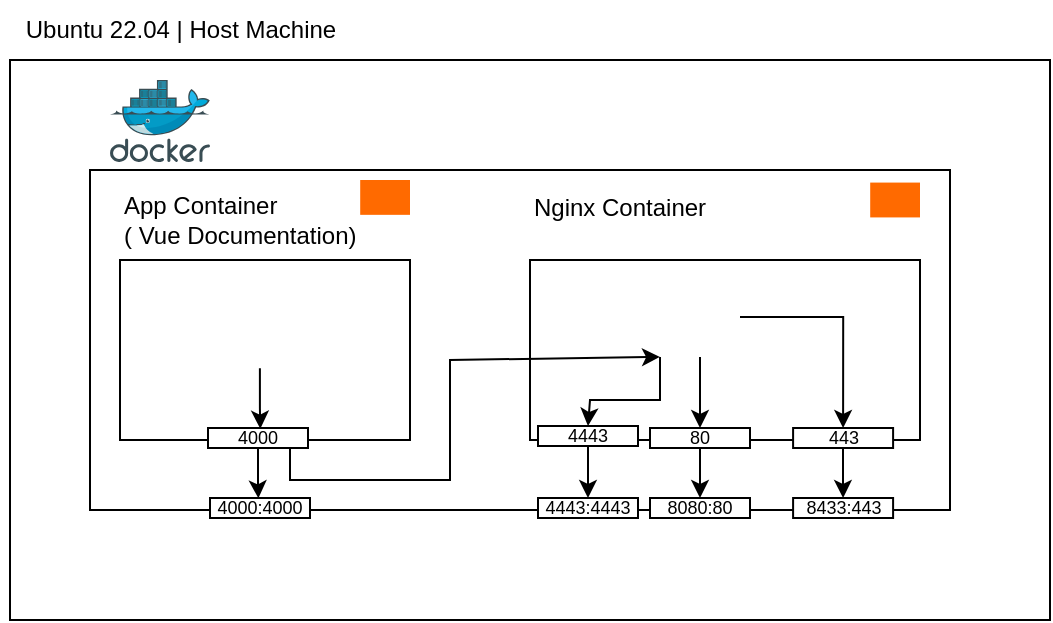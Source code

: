 <mxfile version="26.0.16">
  <diagram name="Page-1" id="AhKSV_VBqH07JjSDba5l">
    <mxGraphModel dx="723" dy="539" grid="1" gridSize="10" guides="1" tooltips="1" connect="1" arrows="1" fold="1" page="1" pageScale="1" pageWidth="850" pageHeight="1100" math="0" shadow="0">
      <root>
        <mxCell id="0" />
        <mxCell id="1" parent="0" />
        <mxCell id="aTj40c5RbdxF0I7_de1t-1" value="" style="rounded=0;whiteSpace=wrap;html=1;" vertex="1" parent="1">
          <mxGeometry x="150" y="210" width="520" height="280" as="geometry" />
        </mxCell>
        <mxCell id="aTj40c5RbdxF0I7_de1t-2" value="Ubuntu 22.04 | Host Machine" style="text;html=1;align=center;verticalAlign=middle;resizable=0;points=[];autosize=1;strokeColor=none;fillColor=none;" vertex="1" parent="1">
          <mxGeometry x="145" y="180" width="180" height="30" as="geometry" />
        </mxCell>
        <mxCell id="aTj40c5RbdxF0I7_de1t-3" value="" style="rounded=0;whiteSpace=wrap;html=1;" vertex="1" parent="1">
          <mxGeometry x="190" y="265" width="430" height="170" as="geometry" />
        </mxCell>
        <mxCell id="aTj40c5RbdxF0I7_de1t-4" value="" style="image;sketch=0;aspect=fixed;html=1;points=[];align=center;fontSize=12;image=img/lib/mscae/Docker.svg;" vertex="1" parent="1">
          <mxGeometry x="200" y="220" width="50" height="41" as="geometry" />
        </mxCell>
        <mxCell id="aTj40c5RbdxF0I7_de1t-12" value="" style="points=[];aspect=fixed;html=1;align=center;shadow=0;dashed=0;fillColor=#FF6A00;strokeColor=none;shape=mxgraph.alibaba_cloud.eci_elastic_container_instance;" vertex="1" parent="1">
          <mxGeometry x="580.1" y="271.29" width="24.9" height="17.42" as="geometry" />
        </mxCell>
        <mxCell id="aTj40c5RbdxF0I7_de1t-14" value="" style="rounded=0;whiteSpace=wrap;html=1;" vertex="1" parent="1">
          <mxGeometry x="205" y="310" width="145" height="90" as="geometry" />
        </mxCell>
        <mxCell id="aTj40c5RbdxF0I7_de1t-21" value="&lt;div align=&quot;left&quot;&gt;App Container&lt;/div&gt;&lt;div align=&quot;left&quot;&gt;( Vue Documentation)&lt;/div&gt;" style="text;html=1;align=left;verticalAlign=middle;resizable=0;points=[];autosize=1;strokeColor=none;fillColor=none;" vertex="1" parent="1">
          <mxGeometry x="205" y="270" width="140" height="40" as="geometry" />
        </mxCell>
        <mxCell id="aTj40c5RbdxF0I7_de1t-16" value="" style="points=[];aspect=fixed;html=1;align=center;shadow=0;dashed=0;fillColor=#FF6A00;strokeColor=none;shape=mxgraph.alibaba_cloud.eci_elastic_container_instance;" vertex="1" parent="1">
          <mxGeometry x="325.1" y="270" width="24.9" height="17.42" as="geometry" />
        </mxCell>
        <mxCell id="aTj40c5RbdxF0I7_de1t-22" value="" style="rounded=0;whiteSpace=wrap;html=1;" vertex="1" parent="1">
          <mxGeometry x="410" y="310" width="195" height="90" as="geometry" />
        </mxCell>
        <mxCell id="aTj40c5RbdxF0I7_de1t-23" value="&lt;div align=&quot;left&quot;&gt;Nginx Container&lt;/div&gt;&lt;div align=&quot;left&quot;&gt;&lt;br&gt;&lt;/div&gt;" style="text;html=1;align=left;verticalAlign=middle;resizable=0;points=[];autosize=1;strokeColor=none;fillColor=none;" vertex="1" parent="1">
          <mxGeometry x="410" y="271.29" width="110" height="40" as="geometry" />
        </mxCell>
        <mxCell id="aTj40c5RbdxF0I7_de1t-37" value="4000:4000" style="rounded=0;whiteSpace=wrap;html=1;fontSize=9;" vertex="1" parent="1">
          <mxGeometry x="250" y="429" width="50" height="10" as="geometry" />
        </mxCell>
        <mxCell id="aTj40c5RbdxF0I7_de1t-40" value="" style="edgeStyle=orthogonalEdgeStyle;rounded=0;orthogonalLoop=1;jettySize=auto;html=1;entryX=0.484;entryY=0.016;entryDx=0;entryDy=0;entryPerimeter=0;" edge="1" parent="1" source="aTj40c5RbdxF0I7_de1t-38" target="aTj40c5RbdxF0I7_de1t-37">
          <mxGeometry relative="1" as="geometry" />
        </mxCell>
        <mxCell id="aTj40c5RbdxF0I7_de1t-38" value="4000" style="rounded=0;whiteSpace=wrap;html=1;fontSize=9;" vertex="1" parent="1">
          <mxGeometry x="249" y="394" width="50" height="10" as="geometry" />
        </mxCell>
        <mxCell id="aTj40c5RbdxF0I7_de1t-39" value="80" style="rounded=0;whiteSpace=wrap;html=1;fontSize=9;" vertex="1" parent="1">
          <mxGeometry x="470" y="394" width="50" height="10" as="geometry" />
        </mxCell>
        <mxCell id="aTj40c5RbdxF0I7_de1t-41" value="443" style="rounded=0;whiteSpace=wrap;html=1;fontSize=9;" vertex="1" parent="1">
          <mxGeometry x="541.55" y="394" width="50" height="10" as="geometry" />
        </mxCell>
        <mxCell id="aTj40c5RbdxF0I7_de1t-44" value="8080:80" style="rounded=0;whiteSpace=wrap;html=1;fontSize=9;" vertex="1" parent="1">
          <mxGeometry x="470" y="429" width="50" height="10" as="geometry" />
        </mxCell>
        <mxCell id="aTj40c5RbdxF0I7_de1t-45" value="8433:443" style="rounded=0;whiteSpace=wrap;html=1;fontSize=9;" vertex="1" parent="1">
          <mxGeometry x="541.55" y="429" width="50" height="10" as="geometry" />
        </mxCell>
        <mxCell id="aTj40c5RbdxF0I7_de1t-46" value="" style="edgeStyle=orthogonalEdgeStyle;rounded=0;orthogonalLoop=1;jettySize=auto;html=1;" edge="1" parent="1" source="aTj40c5RbdxF0I7_de1t-39" target="aTj40c5RbdxF0I7_de1t-44">
          <mxGeometry relative="1" as="geometry">
            <mxPoint x="284" y="414" as="sourcePoint" />
            <mxPoint x="285" y="443" as="targetPoint" />
          </mxGeometry>
        </mxCell>
        <mxCell id="aTj40c5RbdxF0I7_de1t-47" value="" style="edgeStyle=orthogonalEdgeStyle;rounded=0;orthogonalLoop=1;jettySize=auto;html=1;entryX=0.5;entryY=0;entryDx=0;entryDy=0;" edge="1" parent="1" source="aTj40c5RbdxF0I7_de1t-41" target="aTj40c5RbdxF0I7_de1t-45">
          <mxGeometry relative="1" as="geometry">
            <mxPoint x="505" y="414" as="sourcePoint" />
            <mxPoint x="505" y="439" as="targetPoint" />
          </mxGeometry>
        </mxCell>
        <mxCell id="aTj40c5RbdxF0I7_de1t-59" value="" style="edgeStyle=orthogonalEdgeStyle;rounded=0;orthogonalLoop=1;jettySize=auto;html=1;" edge="1" parent="1" source="aTj40c5RbdxF0I7_de1t-48" target="aTj40c5RbdxF0I7_de1t-58">
          <mxGeometry relative="1" as="geometry" />
        </mxCell>
        <mxCell id="aTj40c5RbdxF0I7_de1t-48" value="4443" style="rounded=0;whiteSpace=wrap;html=1;fontSize=9;" vertex="1" parent="1">
          <mxGeometry x="414" y="393" width="50" height="10" as="geometry" />
        </mxCell>
        <mxCell id="aTj40c5RbdxF0I7_de1t-15" value="" style="shape=image;verticalLabelPosition=bottom;labelBackgroundColor=default;verticalAlign=top;aspect=fixed;imageAspect=0;image=https://img.icons8.com/color/512/nginx.png;" vertex="1" parent="1">
          <mxGeometry x="475" y="318.45" width="40" height="40" as="geometry" />
        </mxCell>
        <mxCell id="aTj40c5RbdxF0I7_de1t-18" value="" style="shape=image;verticalLabelPosition=bottom;labelBackgroundColor=default;verticalAlign=top;aspect=fixed;imageAspect=0;image=https://upload.wikimedia.org/wikipedia/commons/f/f1/Vue.png;" vertex="1" parent="1">
          <mxGeometry x="249.29" y="312.81" width="51.29" height="51.29" as="geometry" />
        </mxCell>
        <mxCell id="aTj40c5RbdxF0I7_de1t-51" value="" style="edgeStyle=orthogonalEdgeStyle;rounded=0;orthogonalLoop=1;jettySize=auto;html=1;entryX=0.523;entryY=0.033;entryDx=0;entryDy=0;entryPerimeter=0;" edge="1" parent="1" source="aTj40c5RbdxF0I7_de1t-18" target="aTj40c5RbdxF0I7_de1t-38">
          <mxGeometry relative="1" as="geometry">
            <mxPoint x="284" y="414" as="sourcePoint" />
            <mxPoint x="285" y="443" as="targetPoint" />
          </mxGeometry>
        </mxCell>
        <mxCell id="aTj40c5RbdxF0I7_de1t-52" value="" style="edgeStyle=orthogonalEdgeStyle;rounded=0;orthogonalLoop=1;jettySize=auto;html=1;entryX=0.5;entryY=0;entryDx=0;entryDy=0;" edge="1" parent="1" source="aTj40c5RbdxF0I7_de1t-15" target="aTj40c5RbdxF0I7_de1t-39">
          <mxGeometry relative="1" as="geometry">
            <mxPoint x="285" y="374" as="sourcePoint" />
            <mxPoint x="285" y="404" as="targetPoint" />
          </mxGeometry>
        </mxCell>
        <mxCell id="aTj40c5RbdxF0I7_de1t-53" value="" style="edgeStyle=orthogonalEdgeStyle;rounded=0;orthogonalLoop=1;jettySize=auto;html=1;entryX=0.5;entryY=0;entryDx=0;entryDy=0;" edge="1" parent="1" source="aTj40c5RbdxF0I7_de1t-15" target="aTj40c5RbdxF0I7_de1t-41">
          <mxGeometry relative="1" as="geometry">
            <mxPoint x="505" y="368" as="sourcePoint" />
            <mxPoint x="505" y="404" as="targetPoint" />
          </mxGeometry>
        </mxCell>
        <mxCell id="aTj40c5RbdxF0I7_de1t-55" value="" style="endArrow=classic;html=1;rounded=0;entryX=0.5;entryY=0;entryDx=0;entryDy=0;exitX=0;exitY=1;exitDx=0;exitDy=0;" edge="1" parent="1" source="aTj40c5RbdxF0I7_de1t-15" target="aTj40c5RbdxF0I7_de1t-48">
          <mxGeometry width="50" height="50" relative="1" as="geometry">
            <mxPoint x="380" y="370" as="sourcePoint" />
            <mxPoint x="430" y="320" as="targetPoint" />
            <Array as="points">
              <mxPoint x="475" y="380" />
              <mxPoint x="440" y="380" />
            </Array>
          </mxGeometry>
        </mxCell>
        <mxCell id="aTj40c5RbdxF0I7_de1t-57" value="" style="endArrow=classic;html=1;rounded=0;exitX=0.5;exitY=1;exitDx=0;exitDy=0;entryX=0;entryY=1;entryDx=0;entryDy=0;" edge="1" parent="1" source="aTj40c5RbdxF0I7_de1t-38" target="aTj40c5RbdxF0I7_de1t-15">
          <mxGeometry width="50" height="50" relative="1" as="geometry">
            <mxPoint x="360" y="380" as="sourcePoint" />
            <mxPoint x="410" y="330" as="targetPoint" />
            <Array as="points">
              <mxPoint x="290" y="404" />
              <mxPoint x="290" y="420" />
              <mxPoint x="370" y="420" />
              <mxPoint x="370" y="360" />
            </Array>
          </mxGeometry>
        </mxCell>
        <mxCell id="aTj40c5RbdxF0I7_de1t-58" value="4443:4443" style="rounded=0;whiteSpace=wrap;html=1;fontSize=9;" vertex="1" parent="1">
          <mxGeometry x="414" y="429" width="50" height="10" as="geometry" />
        </mxCell>
      </root>
    </mxGraphModel>
  </diagram>
</mxfile>
